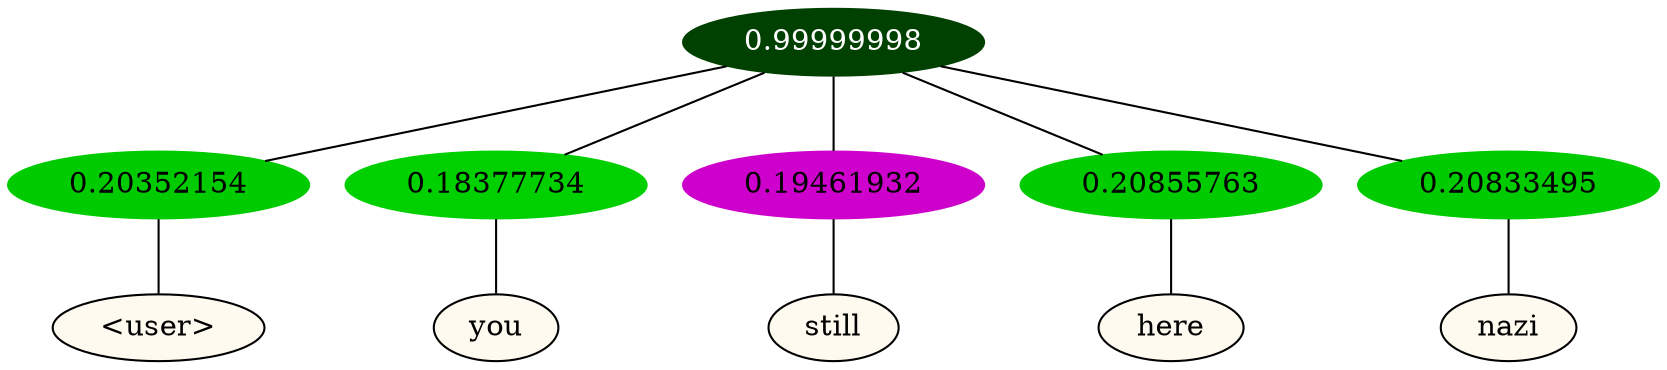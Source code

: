 graph {
	node [format=png height=0.15 nodesep=0.001 ordering=out overlap=prism overlap_scaling=0.01 ranksep=0.001 ratio=0.2 style=filled width=0.15]
	{
		rank=same
		a_w_1 [label="\<user\>" color=black fillcolor=floralwhite style="filled,solid"]
		a_w_2 [label=you color=black fillcolor=floralwhite style="filled,solid"]
		a_w_3 [label=still color=black fillcolor=floralwhite style="filled,solid"]
		a_w_4 [label=here color=black fillcolor=floralwhite style="filled,solid"]
		a_w_5 [label=nazi color=black fillcolor=floralwhite style="filled,solid"]
	}
	a_n_1 -- a_w_1
	a_n_2 -- a_w_2
	a_n_3 -- a_w_3
	a_n_4 -- a_w_4
	a_n_5 -- a_w_5
	{
		rank=same
		a_n_1 [label=0.20352154 color="0.334 1.000 0.796" fontcolor=black]
		a_n_2 [label=0.18377734 color="0.334 1.000 0.816" fontcolor=black]
		a_n_3 [label=0.19461932 color="0.835 1.000 0.805" fontcolor=black]
		a_n_4 [label=0.20855763 color="0.334 1.000 0.791" fontcolor=black]
		a_n_5 [label=0.20833495 color="0.334 1.000 0.792" fontcolor=black]
	}
	a_n_0 [label=0.99999998 color="0.334 1.000 0.250" fontcolor=grey99]
	a_n_0 -- a_n_1
	a_n_0 -- a_n_2
	a_n_0 -- a_n_3
	a_n_0 -- a_n_4
	a_n_0 -- a_n_5
}

